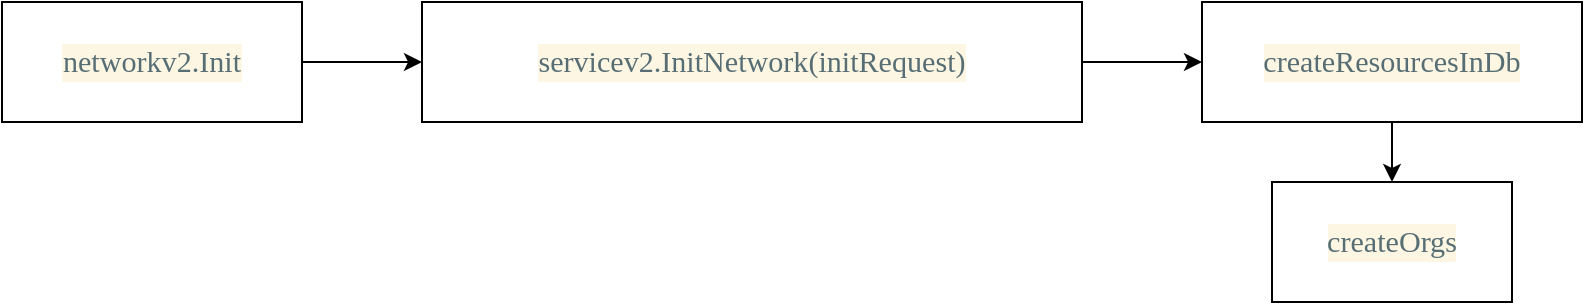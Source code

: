 <mxfile version="12.1.8" type="github" pages="1"><diagram id="bODEemjm7WuG4UsOOL89" name="Page-1"><mxGraphModel dx="932" dy="569" grid="1" gridSize="10" guides="1" tooltips="1" connect="1" arrows="1" fold="1" page="1" pageScale="1" pageWidth="3300" pageHeight="4681" math="0" shadow="0"><root><mxCell id="0"/><mxCell id="1" parent="0"/><mxCell id="zyuMUPi6konpD5LrwUrA-3" style="edgeStyle=orthogonalEdgeStyle;rounded=0;orthogonalLoop=1;jettySize=auto;html=1;exitX=1;exitY=0.5;exitDx=0;exitDy=0;entryX=0;entryY=0.5;entryDx=0;entryDy=0;" edge="1" parent="1" source="zyuMUPi6konpD5LrwUrA-1" target="zyuMUPi6konpD5LrwUrA-2"><mxGeometry relative="1" as="geometry"/></mxCell><mxCell id="zyuMUPi6konpD5LrwUrA-1" value="&lt;pre style=&quot;background-color: rgb(253 , 246 , 227) ; color: rgb(88 , 110 , 117) ; font-family: &amp;#34;menlo&amp;#34; ; font-size: 11.3pt&quot;&gt;networkv2.Init&lt;/pre&gt;" style="rounded=0;whiteSpace=wrap;html=1;" vertex="1" parent="1"><mxGeometry x="90" y="90" width="150" height="60" as="geometry"/></mxCell><mxCell id="zyuMUPi6konpD5LrwUrA-5" value="" style="edgeStyle=orthogonalEdgeStyle;rounded=0;orthogonalLoop=1;jettySize=auto;html=1;" edge="1" parent="1" source="zyuMUPi6konpD5LrwUrA-2" target="zyuMUPi6konpD5LrwUrA-4"><mxGeometry relative="1" as="geometry"/></mxCell><mxCell id="zyuMUPi6konpD5LrwUrA-2" value="&lt;pre style=&quot;background-color: rgb(253 , 246 , 227) ; color: rgb(88 , 110 , 117) ; font-family: &amp;#34;menlo&amp;#34; ; font-size: 11.3pt&quot;&gt;servicev2.InitNetwork(initRequest)&lt;/pre&gt;" style="rounded=0;whiteSpace=wrap;html=1;" vertex="1" parent="1"><mxGeometry x="300" y="90" width="330" height="60" as="geometry"/></mxCell><mxCell id="zyuMUPi6konpD5LrwUrA-7" value="" style="edgeStyle=orthogonalEdgeStyle;rounded=0;orthogonalLoop=1;jettySize=auto;html=1;" edge="1" parent="1" source="zyuMUPi6konpD5LrwUrA-4" target="zyuMUPi6konpD5LrwUrA-6"><mxGeometry relative="1" as="geometry"/></mxCell><mxCell id="zyuMUPi6konpD5LrwUrA-4" value="&lt;pre style=&quot;background-color: rgb(253 , 246 , 227) ; color: rgb(88 , 110 , 117) ; font-family: &amp;#34;menlo&amp;#34; ; font-size: 11.3pt&quot;&gt;createResourcesInDb&lt;/pre&gt;" style="rounded=0;whiteSpace=wrap;html=1;" vertex="1" parent="1"><mxGeometry x="690" y="90" width="190" height="60" as="geometry"/></mxCell><mxCell id="zyuMUPi6konpD5LrwUrA-6" value="&lt;pre style=&quot;background-color: rgb(253 , 246 , 227) ; color: rgb(88 , 110 , 117) ; font-family: &amp;#34;menlo&amp;#34; ; font-size: 11.3pt&quot;&gt;createOrgs&lt;/pre&gt;" style="rounded=0;whiteSpace=wrap;html=1;" vertex="1" parent="1"><mxGeometry x="725" y="180" width="120" height="60" as="geometry"/></mxCell></root></mxGraphModel></diagram></mxfile>
